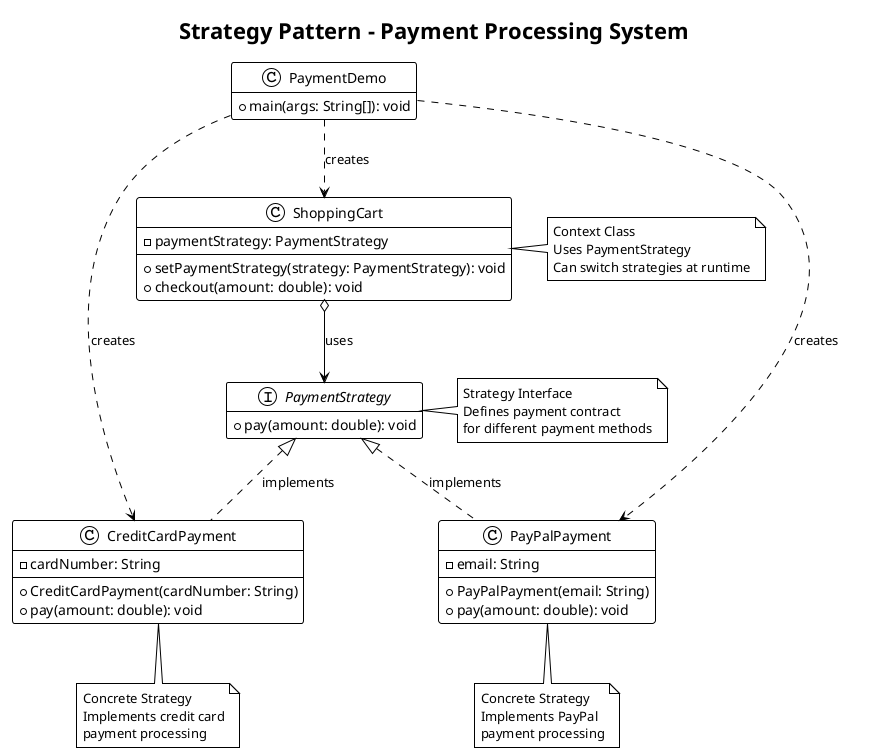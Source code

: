 @startuml Strategy Pattern - Payment Processing
!theme plain
hide empty members
title Strategy Pattern - Payment Processing System

interface PaymentStrategy {
    +pay(amount: double): void
}

class CreditCardPayment {
    -cardNumber: String
    +CreditCardPayment(cardNumber: String)
    +pay(amount: double): void
}

class PayPalPayment {
    -email: String
    +PayPalPayment(email: String)
    +pay(amount: double): void
}

class ShoppingCart {
    -paymentStrategy: PaymentStrategy
    +setPaymentStrategy(strategy: PaymentStrategy): void
    +checkout(amount: double): void
}

class PaymentDemo {
    +main(args: String[]): void
}

PaymentStrategy <|.. CreditCardPayment : implements
PaymentStrategy <|.. PayPalPayment : implements
ShoppingCart o--> PaymentStrategy : uses
PaymentDemo ..> ShoppingCart : creates
PaymentDemo ..> CreditCardPayment : creates
PaymentDemo ..> PayPalPayment : creates

note right of PaymentStrategy
  Strategy Interface
  Defines payment contract
  for different payment methods
end note

note right of ShoppingCart
  Context Class
  Uses PaymentStrategy
  Can switch strategies at runtime
end note

note bottom of CreditCardPayment
  Concrete Strategy
  Implements credit card
  payment processing
end note

note bottom of PayPalPayment
  Concrete Strategy
  Implements PayPal
  payment processing
end note

@enduml
